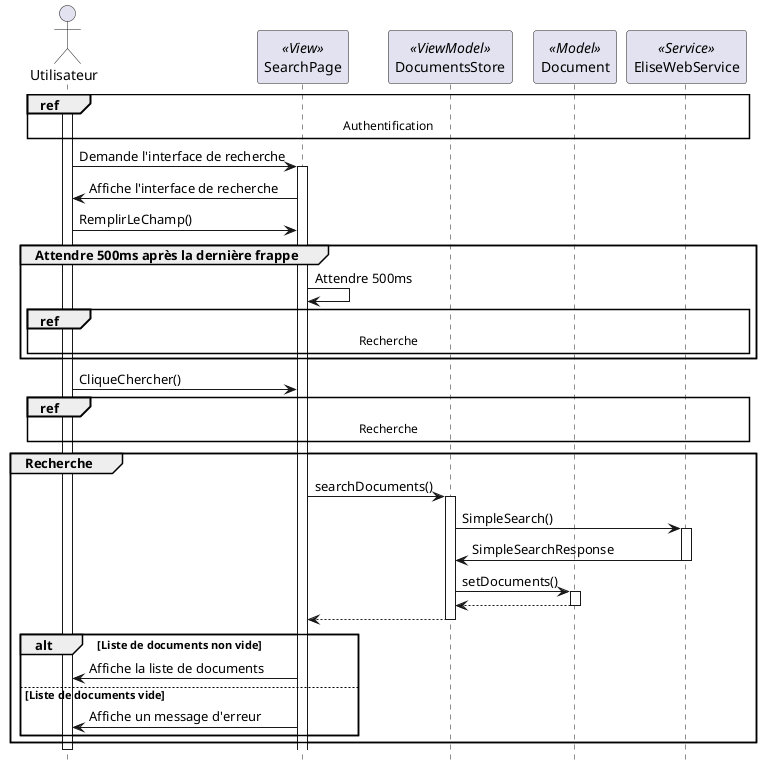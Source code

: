 @startuml sequence_chercher

hide footbox


actor "Utilisateur" as user
participant "SearchPage" as docView << View >>
participant "DocumentsStore" as documentVm << ViewModel >>
participant "Document" as documentM << Model >>
participant "EliseWebService" as ws << Service >>



ref over user, docView,docView,documentVm,documentM,ws : Authentification
activate user
user -> docView : Demande l'interface de recherche
activate docView
docView -> user : Affiche l'interface de recherche
user -> docView : RemplirLeChamp()
group Attendre 500ms après la dernière frappe
    docView -> docView : Attendre 500ms
    ref over user, docView,docView,documentVm,documentM,ws : Recherche
end

user -> docView : CliqueChercher()
ref over user, docView,docView,documentVm,documentM,ws : Recherche

group Recherche
docView -> documentVm : searchDocuments()
activate documentVm
documentVm -> ws: SimpleSearch()
activate ws
ws -> documentVm: SimpleSearchResponse
deactivate ws
documentVm -> documentM: setDocuments()
activate documentM
documentM --> documentVm
deactivate documentM
documentVm --> docView
deactivate documentVm
alt Liste de documents non vide
    docView -> user: Affiche la liste de documents
else Liste de documents vide
    docView -> user: Affiche un message d'erreur
end
end

deactivate user